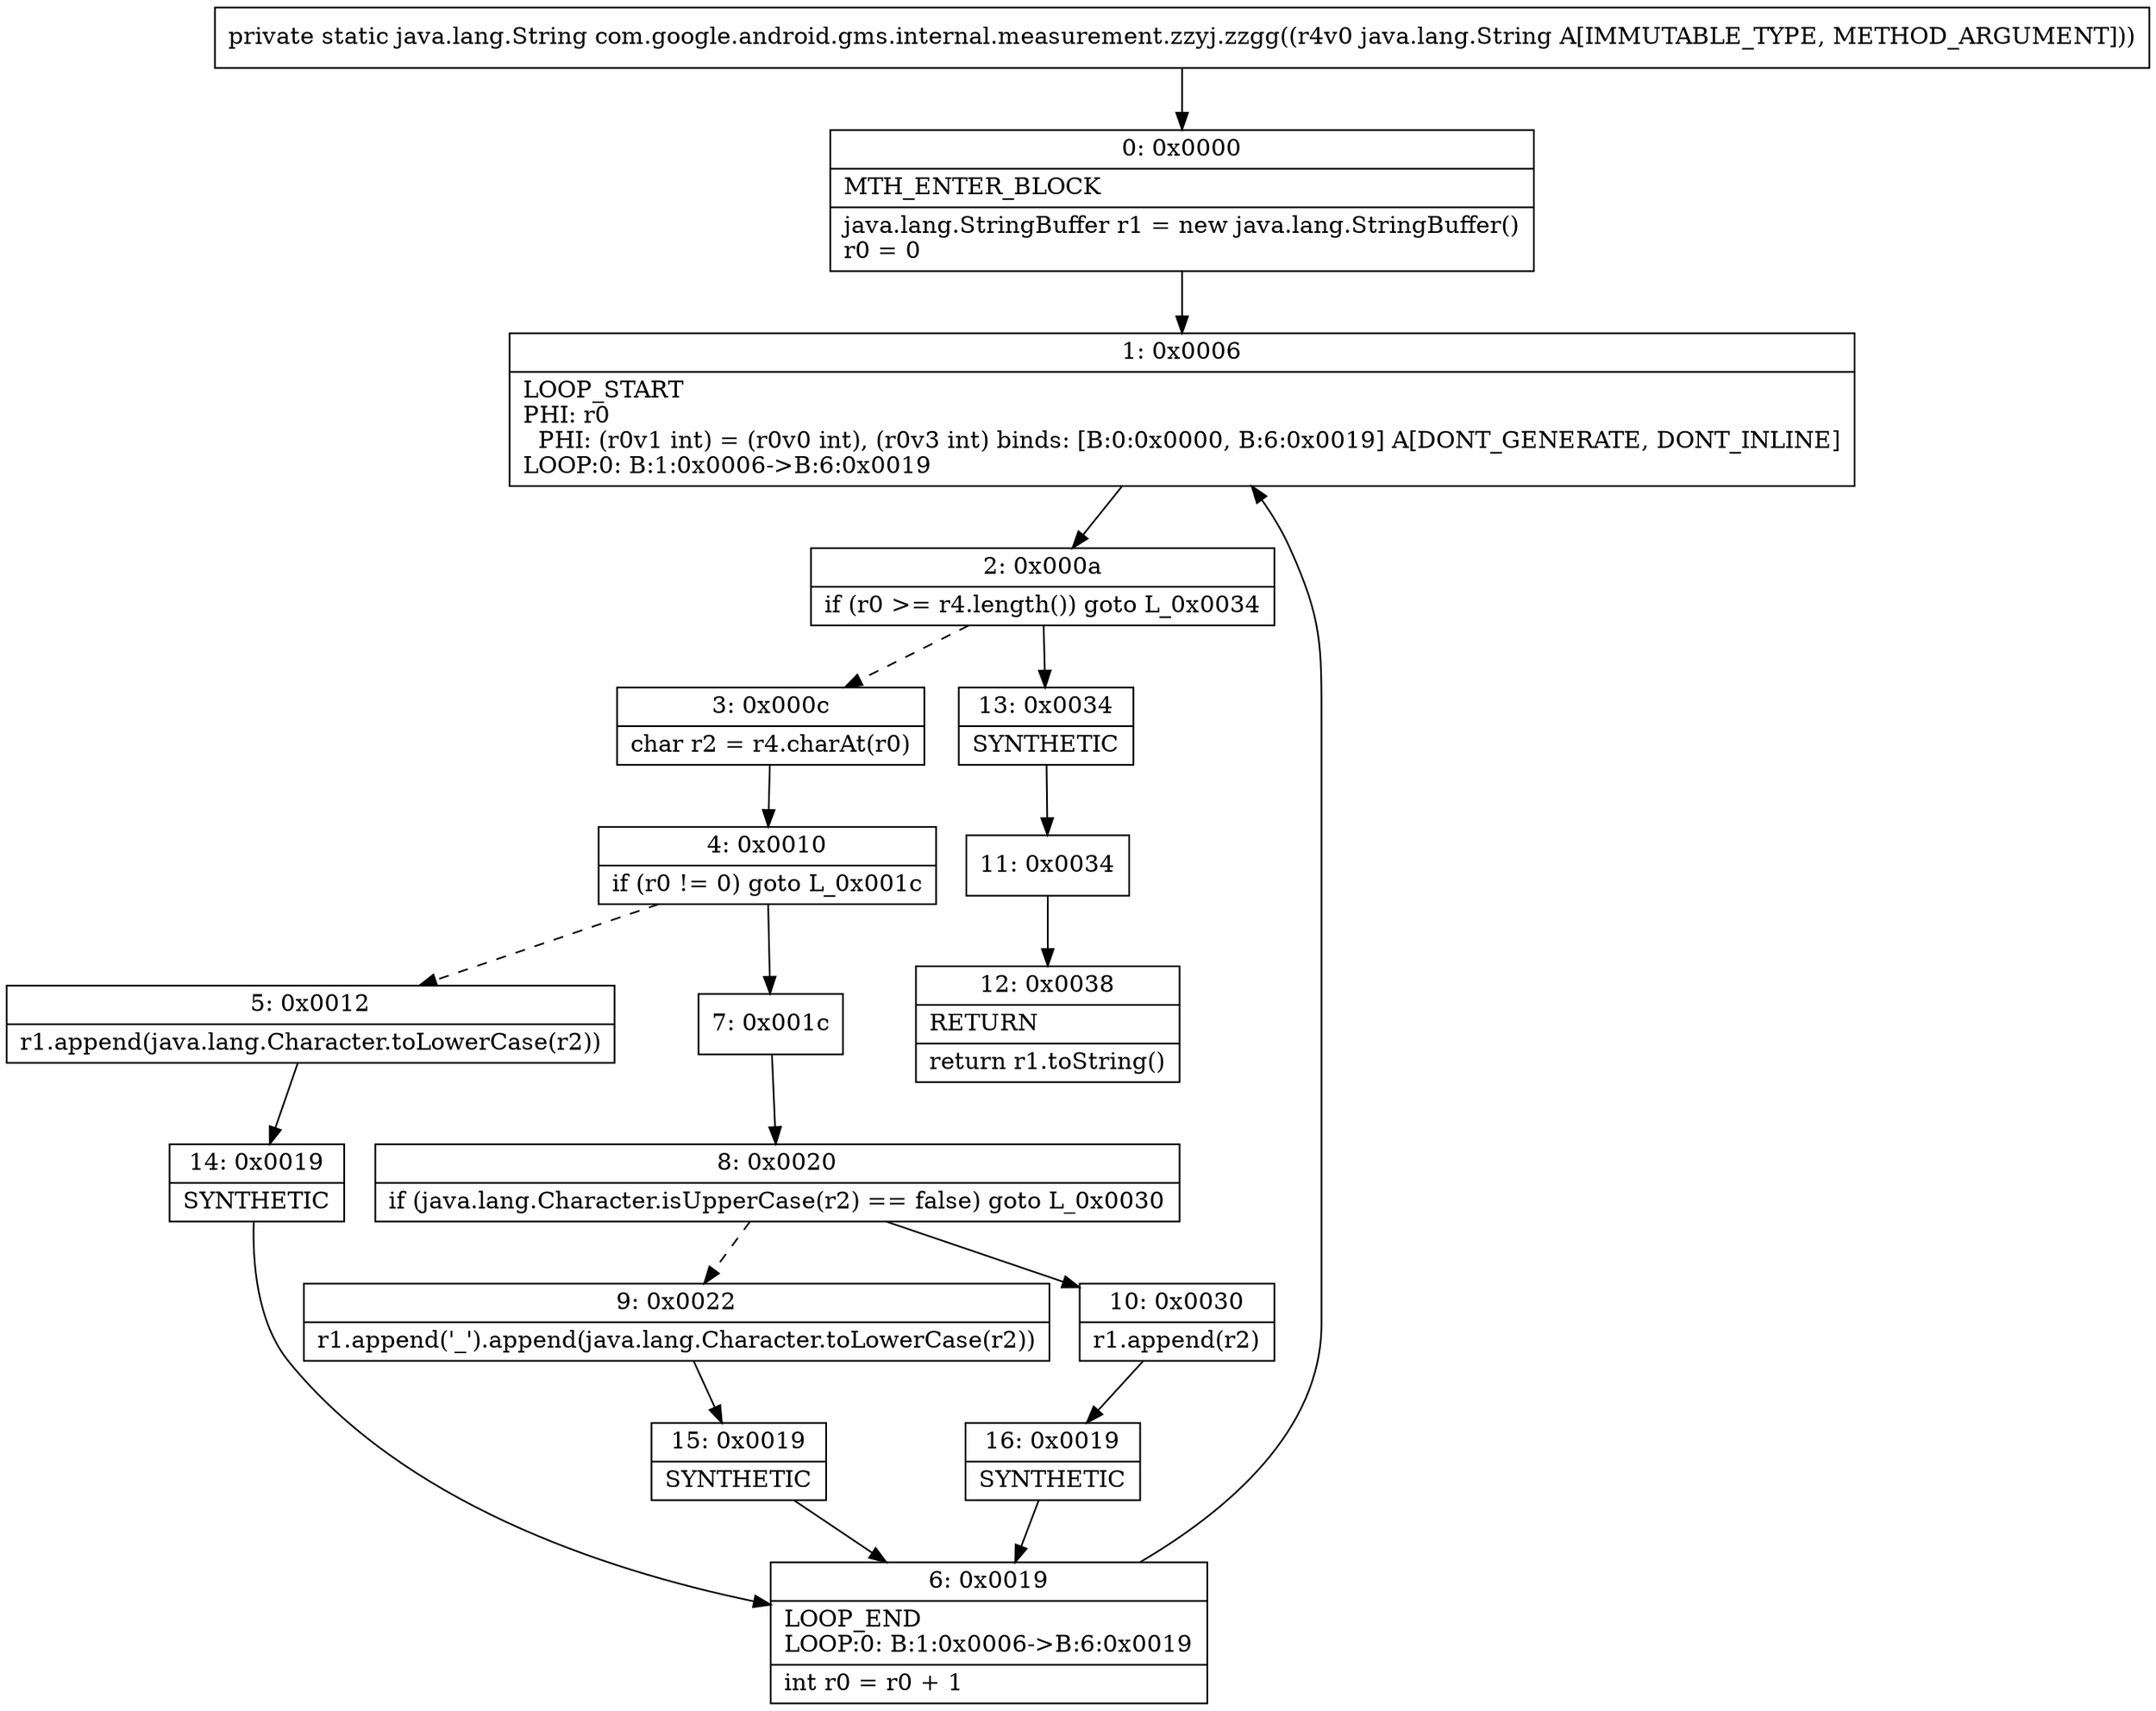 digraph "CFG forcom.google.android.gms.internal.measurement.zzyj.zzgg(Ljava\/lang\/String;)Ljava\/lang\/String;" {
Node_0 [shape=record,label="{0\:\ 0x0000|MTH_ENTER_BLOCK\l|java.lang.StringBuffer r1 = new java.lang.StringBuffer()\lr0 = 0\l}"];
Node_1 [shape=record,label="{1\:\ 0x0006|LOOP_START\lPHI: r0 \l  PHI: (r0v1 int) = (r0v0 int), (r0v3 int) binds: [B:0:0x0000, B:6:0x0019] A[DONT_GENERATE, DONT_INLINE]\lLOOP:0: B:1:0x0006\-\>B:6:0x0019\l}"];
Node_2 [shape=record,label="{2\:\ 0x000a|if (r0 \>= r4.length()) goto L_0x0034\l}"];
Node_3 [shape=record,label="{3\:\ 0x000c|char r2 = r4.charAt(r0)\l}"];
Node_4 [shape=record,label="{4\:\ 0x0010|if (r0 != 0) goto L_0x001c\l}"];
Node_5 [shape=record,label="{5\:\ 0x0012|r1.append(java.lang.Character.toLowerCase(r2))\l}"];
Node_6 [shape=record,label="{6\:\ 0x0019|LOOP_END\lLOOP:0: B:1:0x0006\-\>B:6:0x0019\l|int r0 = r0 + 1\l}"];
Node_7 [shape=record,label="{7\:\ 0x001c}"];
Node_8 [shape=record,label="{8\:\ 0x0020|if (java.lang.Character.isUpperCase(r2) == false) goto L_0x0030\l}"];
Node_9 [shape=record,label="{9\:\ 0x0022|r1.append('_').append(java.lang.Character.toLowerCase(r2))\l}"];
Node_10 [shape=record,label="{10\:\ 0x0030|r1.append(r2)\l}"];
Node_11 [shape=record,label="{11\:\ 0x0034}"];
Node_12 [shape=record,label="{12\:\ 0x0038|RETURN\l|return r1.toString()\l}"];
Node_13 [shape=record,label="{13\:\ 0x0034|SYNTHETIC\l}"];
Node_14 [shape=record,label="{14\:\ 0x0019|SYNTHETIC\l}"];
Node_15 [shape=record,label="{15\:\ 0x0019|SYNTHETIC\l}"];
Node_16 [shape=record,label="{16\:\ 0x0019|SYNTHETIC\l}"];
MethodNode[shape=record,label="{private static java.lang.String com.google.android.gms.internal.measurement.zzyj.zzgg((r4v0 java.lang.String A[IMMUTABLE_TYPE, METHOD_ARGUMENT])) }"];
MethodNode -> Node_0;
Node_0 -> Node_1;
Node_1 -> Node_2;
Node_2 -> Node_3[style=dashed];
Node_2 -> Node_13;
Node_3 -> Node_4;
Node_4 -> Node_5[style=dashed];
Node_4 -> Node_7;
Node_5 -> Node_14;
Node_6 -> Node_1;
Node_7 -> Node_8;
Node_8 -> Node_9[style=dashed];
Node_8 -> Node_10;
Node_9 -> Node_15;
Node_10 -> Node_16;
Node_11 -> Node_12;
Node_13 -> Node_11;
Node_14 -> Node_6;
Node_15 -> Node_6;
Node_16 -> Node_6;
}

